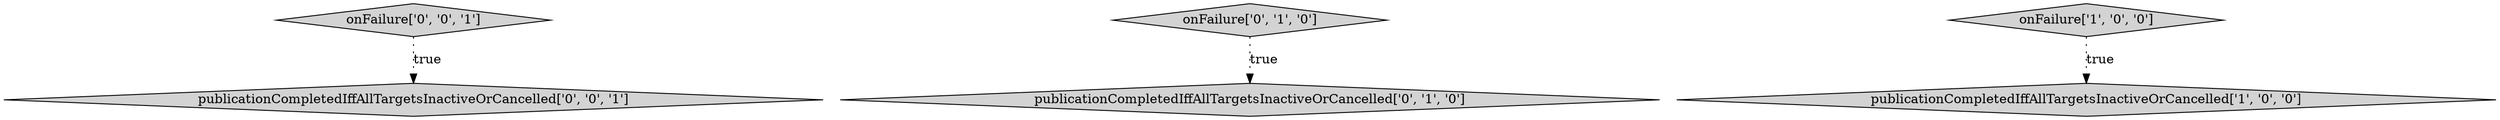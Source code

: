 digraph {
5 [style = filled, label = "publicationCompletedIffAllTargetsInactiveOrCancelled['0', '0', '1']", fillcolor = lightgray, shape = diamond image = "AAA0AAABBB3BBB"];
3 [style = filled, label = "publicationCompletedIffAllTargetsInactiveOrCancelled['0', '1', '0']", fillcolor = lightgray, shape = diamond image = "AAA0AAABBB2BBB"];
2 [style = filled, label = "onFailure['0', '1', '0']", fillcolor = lightgray, shape = diamond image = "AAA0AAABBB2BBB"];
1 [style = filled, label = "publicationCompletedIffAllTargetsInactiveOrCancelled['1', '0', '0']", fillcolor = lightgray, shape = diamond image = "AAA0AAABBB1BBB"];
4 [style = filled, label = "onFailure['0', '0', '1']", fillcolor = lightgray, shape = diamond image = "AAA0AAABBB3BBB"];
0 [style = filled, label = "onFailure['1', '0', '0']", fillcolor = lightgray, shape = diamond image = "AAA0AAABBB1BBB"];
4->5 [style = dotted, label="true"];
0->1 [style = dotted, label="true"];
2->3 [style = dotted, label="true"];
}
